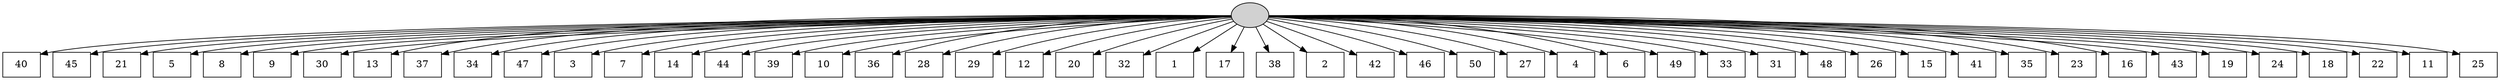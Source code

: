 digraph G {
0[style=filled, fillcolor=grey82, label=""];
1[shape=box,style=filled, fillcolor=white,label="40\n"];
2[shape=box,style=filled, fillcolor=white,label="45\n"];
3[shape=box,style=filled, fillcolor=white,label="21\n"];
4[shape=box,style=filled, fillcolor=white,label="5\n"];
5[shape=box,style=filled, fillcolor=white,label="8\n"];
6[shape=box,style=filled, fillcolor=white,label="9\n"];
7[shape=box,style=filled, fillcolor=white,label="30\n"];
8[shape=box,style=filled, fillcolor=white,label="13\n"];
9[shape=box,style=filled, fillcolor=white,label="37\n"];
10[shape=box,style=filled, fillcolor=white,label="34\n"];
11[shape=box,style=filled, fillcolor=white,label="47\n"];
12[shape=box,style=filled, fillcolor=white,label="3\n"];
13[shape=box,style=filled, fillcolor=white,label="7\n"];
14[shape=box,style=filled, fillcolor=white,label="14\n"];
15[shape=box,style=filled, fillcolor=white,label="44\n"];
16[shape=box,style=filled, fillcolor=white,label="39\n"];
17[shape=box,style=filled, fillcolor=white,label="10\n"];
18[shape=box,style=filled, fillcolor=white,label="36\n"];
19[shape=box,style=filled, fillcolor=white,label="28\n"];
20[shape=box,style=filled, fillcolor=white,label="29\n"];
21[shape=box,style=filled, fillcolor=white,label="12\n"];
22[shape=box,style=filled, fillcolor=white,label="20\n"];
23[shape=box,style=filled, fillcolor=white,label="32\n"];
24[shape=box,style=filled, fillcolor=white,label="1\n"];
25[shape=box,style=filled, fillcolor=white,label="17\n"];
26[shape=box,style=filled, fillcolor=white,label="38\n"];
27[shape=box,style=filled, fillcolor=white,label="2\n"];
28[shape=box,style=filled, fillcolor=white,label="42\n"];
29[shape=box,style=filled, fillcolor=white,label="46\n"];
30[shape=box,style=filled, fillcolor=white,label="50\n"];
31[shape=box,style=filled, fillcolor=white,label="27\n"];
32[shape=box,style=filled, fillcolor=white,label="4\n"];
33[shape=box,style=filled, fillcolor=white,label="6\n"];
34[shape=box,style=filled, fillcolor=white,label="49\n"];
35[shape=box,style=filled, fillcolor=white,label="33\n"];
36[shape=box,style=filled, fillcolor=white,label="31\n"];
37[shape=box,style=filled, fillcolor=white,label="48\n"];
38[shape=box,style=filled, fillcolor=white,label="26\n"];
39[shape=box,style=filled, fillcolor=white,label="15\n"];
40[shape=box,style=filled, fillcolor=white,label="41\n"];
41[shape=box,style=filled, fillcolor=white,label="35\n"];
42[shape=box,style=filled, fillcolor=white,label="23\n"];
43[shape=box,style=filled, fillcolor=white,label="16\n"];
44[shape=box,style=filled, fillcolor=white,label="43\n"];
45[shape=box,style=filled, fillcolor=white,label="19\n"];
46[shape=box,style=filled, fillcolor=white,label="24\n"];
47[shape=box,style=filled, fillcolor=white,label="18\n"];
48[shape=box,style=filled, fillcolor=white,label="22\n"];
49[shape=box,style=filled, fillcolor=white,label="11\n"];
50[shape=box,style=filled, fillcolor=white,label="25\n"];
0->1 ;
0->2 ;
0->3 ;
0->4 ;
0->5 ;
0->6 ;
0->7 ;
0->8 ;
0->9 ;
0->10 ;
0->11 ;
0->12 ;
0->13 ;
0->14 ;
0->15 ;
0->16 ;
0->17 ;
0->18 ;
0->19 ;
0->20 ;
0->21 ;
0->22 ;
0->23 ;
0->24 ;
0->25 ;
0->26 ;
0->27 ;
0->28 ;
0->29 ;
0->30 ;
0->31 ;
0->32 ;
0->33 ;
0->34 ;
0->35 ;
0->36 ;
0->37 ;
0->38 ;
0->39 ;
0->40 ;
0->41 ;
0->42 ;
0->43 ;
0->44 ;
0->45 ;
0->46 ;
0->47 ;
0->48 ;
0->49 ;
0->50 ;
}
